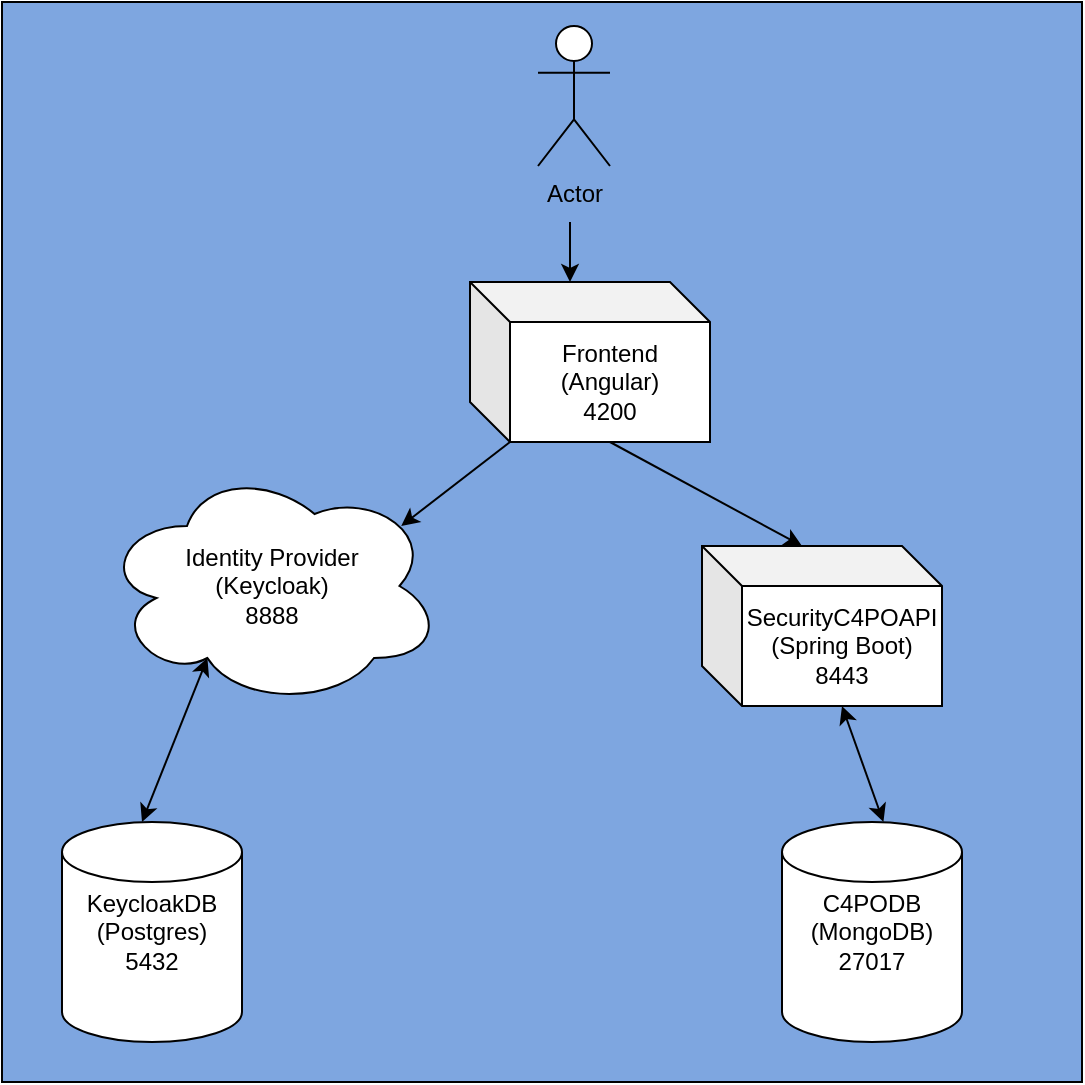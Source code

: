 <mxfile version="13.5.7" type="device"><diagram id="4R89a1ChFzt5-WKvF59N" name="Page-1"><mxGraphModel dx="1332" dy="983" grid="1" gridSize="10" guides="1" tooltips="1" connect="1" arrows="1" fold="1" page="1" pageScale="1" pageWidth="827" pageHeight="583" math="0" shadow="0"><root><mxCell id="0"/><mxCell id="1" parent="0"/><mxCell id="8QavjUn7keC3CUu4ZZfg-1" value="" style="whiteSpace=wrap;html=1;aspect=fixed;fillColor=#7EA6E0;" vertex="1" parent="1"><mxGeometry x="120" y="20" width="540" height="540" as="geometry"/></mxCell><mxCell id="WMoXw3OU-VYynxJmtvCF-2" value="Frontend (Angular)&lt;br&gt;4200" style="shape=cube;whiteSpace=wrap;html=1;boundedLbl=1;backgroundOutline=1;darkOpacity=0.05;darkOpacity2=0.1;" parent="1" vertex="1"><mxGeometry x="354" y="160" width="120" height="80" as="geometry"/></mxCell><mxCell id="WMoXw3OU-VYynxJmtvCF-4" value="SecurityC4POAPI&lt;br&gt;(Spring Boot)&lt;br&gt;8443" style="shape=cube;whiteSpace=wrap;html=1;boundedLbl=1;backgroundOutline=1;darkOpacity=0.05;darkOpacity2=0.1;" parent="1" vertex="1"><mxGeometry x="470" y="292" width="120" height="80" as="geometry"/></mxCell><mxCell id="WMoXw3OU-VYynxJmtvCF-5" value="Identity Provider&lt;br&gt;(Keycloak)&lt;br&gt;8888" style="ellipse;shape=cloud;whiteSpace=wrap;html=1;" parent="1" vertex="1"><mxGeometry x="170" y="252" width="170" height="120" as="geometry"/></mxCell><mxCell id="WMoXw3OU-VYynxJmtvCF-9" value="Actor" style="shape=umlActor;verticalLabelPosition=bottom;verticalAlign=top;html=1;outlineConnect=0;" parent="1" vertex="1"><mxGeometry x="388" y="32" width="36" height="70" as="geometry"/></mxCell><mxCell id="WMoXw3OU-VYynxJmtvCF-10" value="" style="endArrow=classic;html=1;exitX=0;exitY=0;exitDx=70;exitDy=80;exitPerimeter=0;entryX=0;entryY=0;entryDx=50;entryDy=0;entryPerimeter=0;" parent="1" source="WMoXw3OU-VYynxJmtvCF-2" target="WMoXw3OU-VYynxJmtvCF-4" edge="1"><mxGeometry width="50" height="50" relative="1" as="geometry"><mxPoint x="481" y="342" as="sourcePoint"/><mxPoint x="531" y="292" as="targetPoint"/></mxGeometry></mxCell><mxCell id="WMoXw3OU-VYynxJmtvCF-12" value="" style="endArrow=classic;startArrow=classic;html=1;entryX=0;entryY=0;entryDx=70;entryDy=80;entryPerimeter=0;" parent="1" target="WMoXw3OU-VYynxJmtvCF-4" edge="1"><mxGeometry width="50" height="50" relative="1" as="geometry"><mxPoint x="560.714" y="430" as="sourcePoint"/><mxPoint x="751" y="382" as="targetPoint"/></mxGeometry></mxCell><mxCell id="WMoXw3OU-VYynxJmtvCF-13" value="" style="endArrow=classic;startArrow=classic;html=1;exitX=0.31;exitY=0.8;exitDx=0;exitDy=0;exitPerimeter=0;entryX=0.5;entryY=0;entryDx=0;entryDy=0;entryPerimeter=0;" parent="1" source="WMoXw3OU-VYynxJmtvCF-5" edge="1"><mxGeometry width="50" height="50" relative="1" as="geometry"><mxPoint x="110" y="412" as="sourcePoint"/><mxPoint x="190" y="430" as="targetPoint"/></mxGeometry></mxCell><mxCell id="WMoXw3OU-VYynxJmtvCF-14" value="" style="endArrow=classic;html=1;entryX=0;entryY=0;entryDx=50;entryDy=0;entryPerimeter=0;" parent="1" target="WMoXw3OU-VYynxJmtvCF-2" edge="1"><mxGeometry width="50" height="50" relative="1" as="geometry"><mxPoint x="404" y="130" as="sourcePoint"/><mxPoint x="770" y="112" as="targetPoint"/></mxGeometry></mxCell><mxCell id="Oy6ZLRTmixoLsCpWbiGO-2" value="" style="endArrow=classic;html=1;exitX=0;exitY=0;exitDx=20;exitDy=80;exitPerimeter=0;entryX=0.88;entryY=0.25;entryDx=0;entryDy=0;entryPerimeter=0;" parent="1" source="WMoXw3OU-VYynxJmtvCF-2" target="WMoXw3OU-VYynxJmtvCF-5" edge="1"><mxGeometry width="50" height="50" relative="1" as="geometry"><mxPoint x="390" y="530" as="sourcePoint"/><mxPoint x="440" y="480" as="targetPoint"/></mxGeometry></mxCell><mxCell id="uX4zeGLF6V-7-27SbPog-1" value="&lt;span&gt;C4PODB&lt;/span&gt;&lt;br&gt;&lt;span&gt;(MongoDB)&lt;/span&gt;&lt;br&gt;&lt;span&gt;27017&lt;/span&gt;" style="shape=cylinder2;whiteSpace=wrap;html=1;boundedLbl=1;backgroundOutline=1;size=15;" parent="1" vertex="1"><mxGeometry x="510" y="430" width="90" height="110" as="geometry"/></mxCell><mxCell id="uX4zeGLF6V-7-27SbPog-2" value="KeycloakDB&lt;br&gt;(Postgres)&lt;br&gt;5432" style="shape=cylinder2;whiteSpace=wrap;html=1;boundedLbl=1;backgroundOutline=1;size=15;" parent="1" vertex="1"><mxGeometry x="150" y="430" width="90" height="110" as="geometry"/></mxCell></root></mxGraphModel></diagram></mxfile>